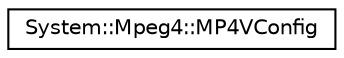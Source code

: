 digraph G
{
  edge [fontname="Helvetica",fontsize="10",labelfontname="Helvetica",labelfontsize="10"];
  node [fontname="Helvetica",fontsize="10",shape=record];
  rankdir="LR";
  Node1 [label="System::Mpeg4::MP4VConfig",height=0.2,width=0.4,color="black", fillcolor="white", style="filled",URL="$class_system_1_1_mpeg4_1_1_m_p4_v_config.html"];
}

